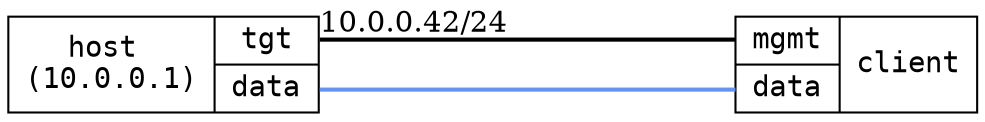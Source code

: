 graph "1x2" {
	layout="neato";
	overlap="false";
	esep="+80";

        node [shape=record, fontname="DejaVu Sans Mono, Book"];
	edge [color="cornflowerblue", penwidth="2", fontname="DejaVu Serif, Book"];

	host [
	    label="host \n(10.0.0.1) | { <tgt> tgt | <data> data }",
	    pos="0,20!",
	    kind="controller",
	];

        client [
	    label="{ <mgmt> mgmt | <data> data } | client",
	    pos="200,20!",
	    kind="infix",
	];

	host:tgt -- client:mgmt [kind=mgmt, color=black, taillabel="10.0.0.42/24"]
	host:data -- client:data
}
